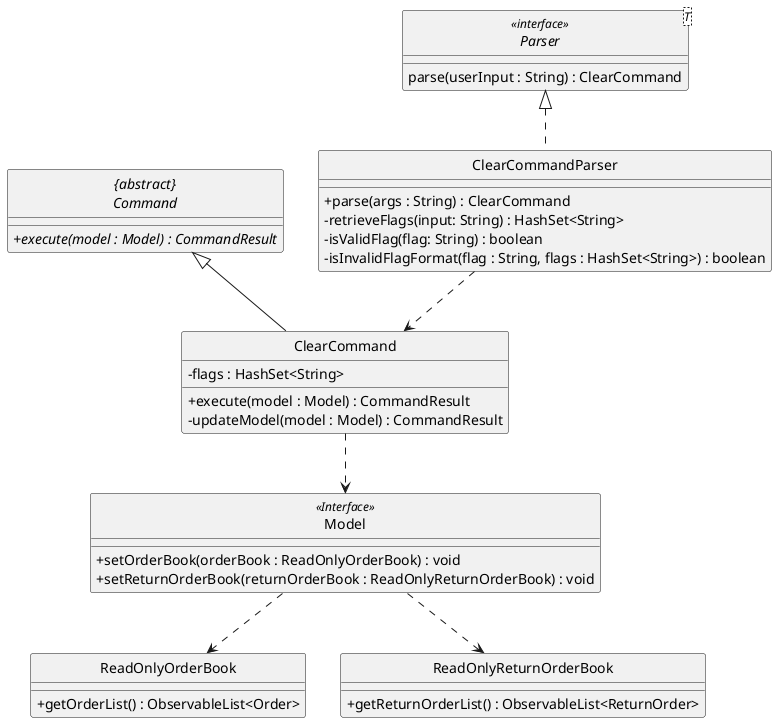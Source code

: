 @startuml
skinparam backgroundColor #ffffff
skinparam classAttributeIconSize 0
hide circle

class ClearCommandParser implements Parser {
    /' Methods '/
    + parse(args : String) : ClearCommand
    - retrieveFlags(input: String) : HashSet<String>
    - isValidFlag(flag: String) : boolean
    - isInvalidFlagFormat(flag : String, flags : HashSet<String>) : boolean
}

interface Parser<T> <<interface>> {
    parse(userInput : String) : ClearCommand
}

abstract class "{abstract}\nCommand" {
    + {abstract} execute(model : Model) : CommandResult
}

class Model <<Interface>> {
    + setOrderBook(orderBook : ReadOnlyOrderBook) : void
    + setReturnOrderBook(returnOrderBook : ReadOnlyReturnOrderBook) : void
}

ClearCommandParser ..> ClearCommand
Model ..> ReadOnlyOrderBook
Model ..> ReadOnlyReturnOrderBook

class ReadOnlyOrderBook {
    + getOrderList() : ObservableList<Order>
}

class ReadOnlyReturnOrderBook {
    + getReturnOrderList() : ObservableList<ReturnOrder>
}

class ClearCommand {
    /' Fields '/
    - flags : HashSet<String>

    /' Methods '/
    + execute(model : Model) : CommandResult
    - updateModel(model : Model) : CommandResult
}

ClearCommand ..> Model
ClearCommand --up|> "{abstract}\nCommand"
@enduml
